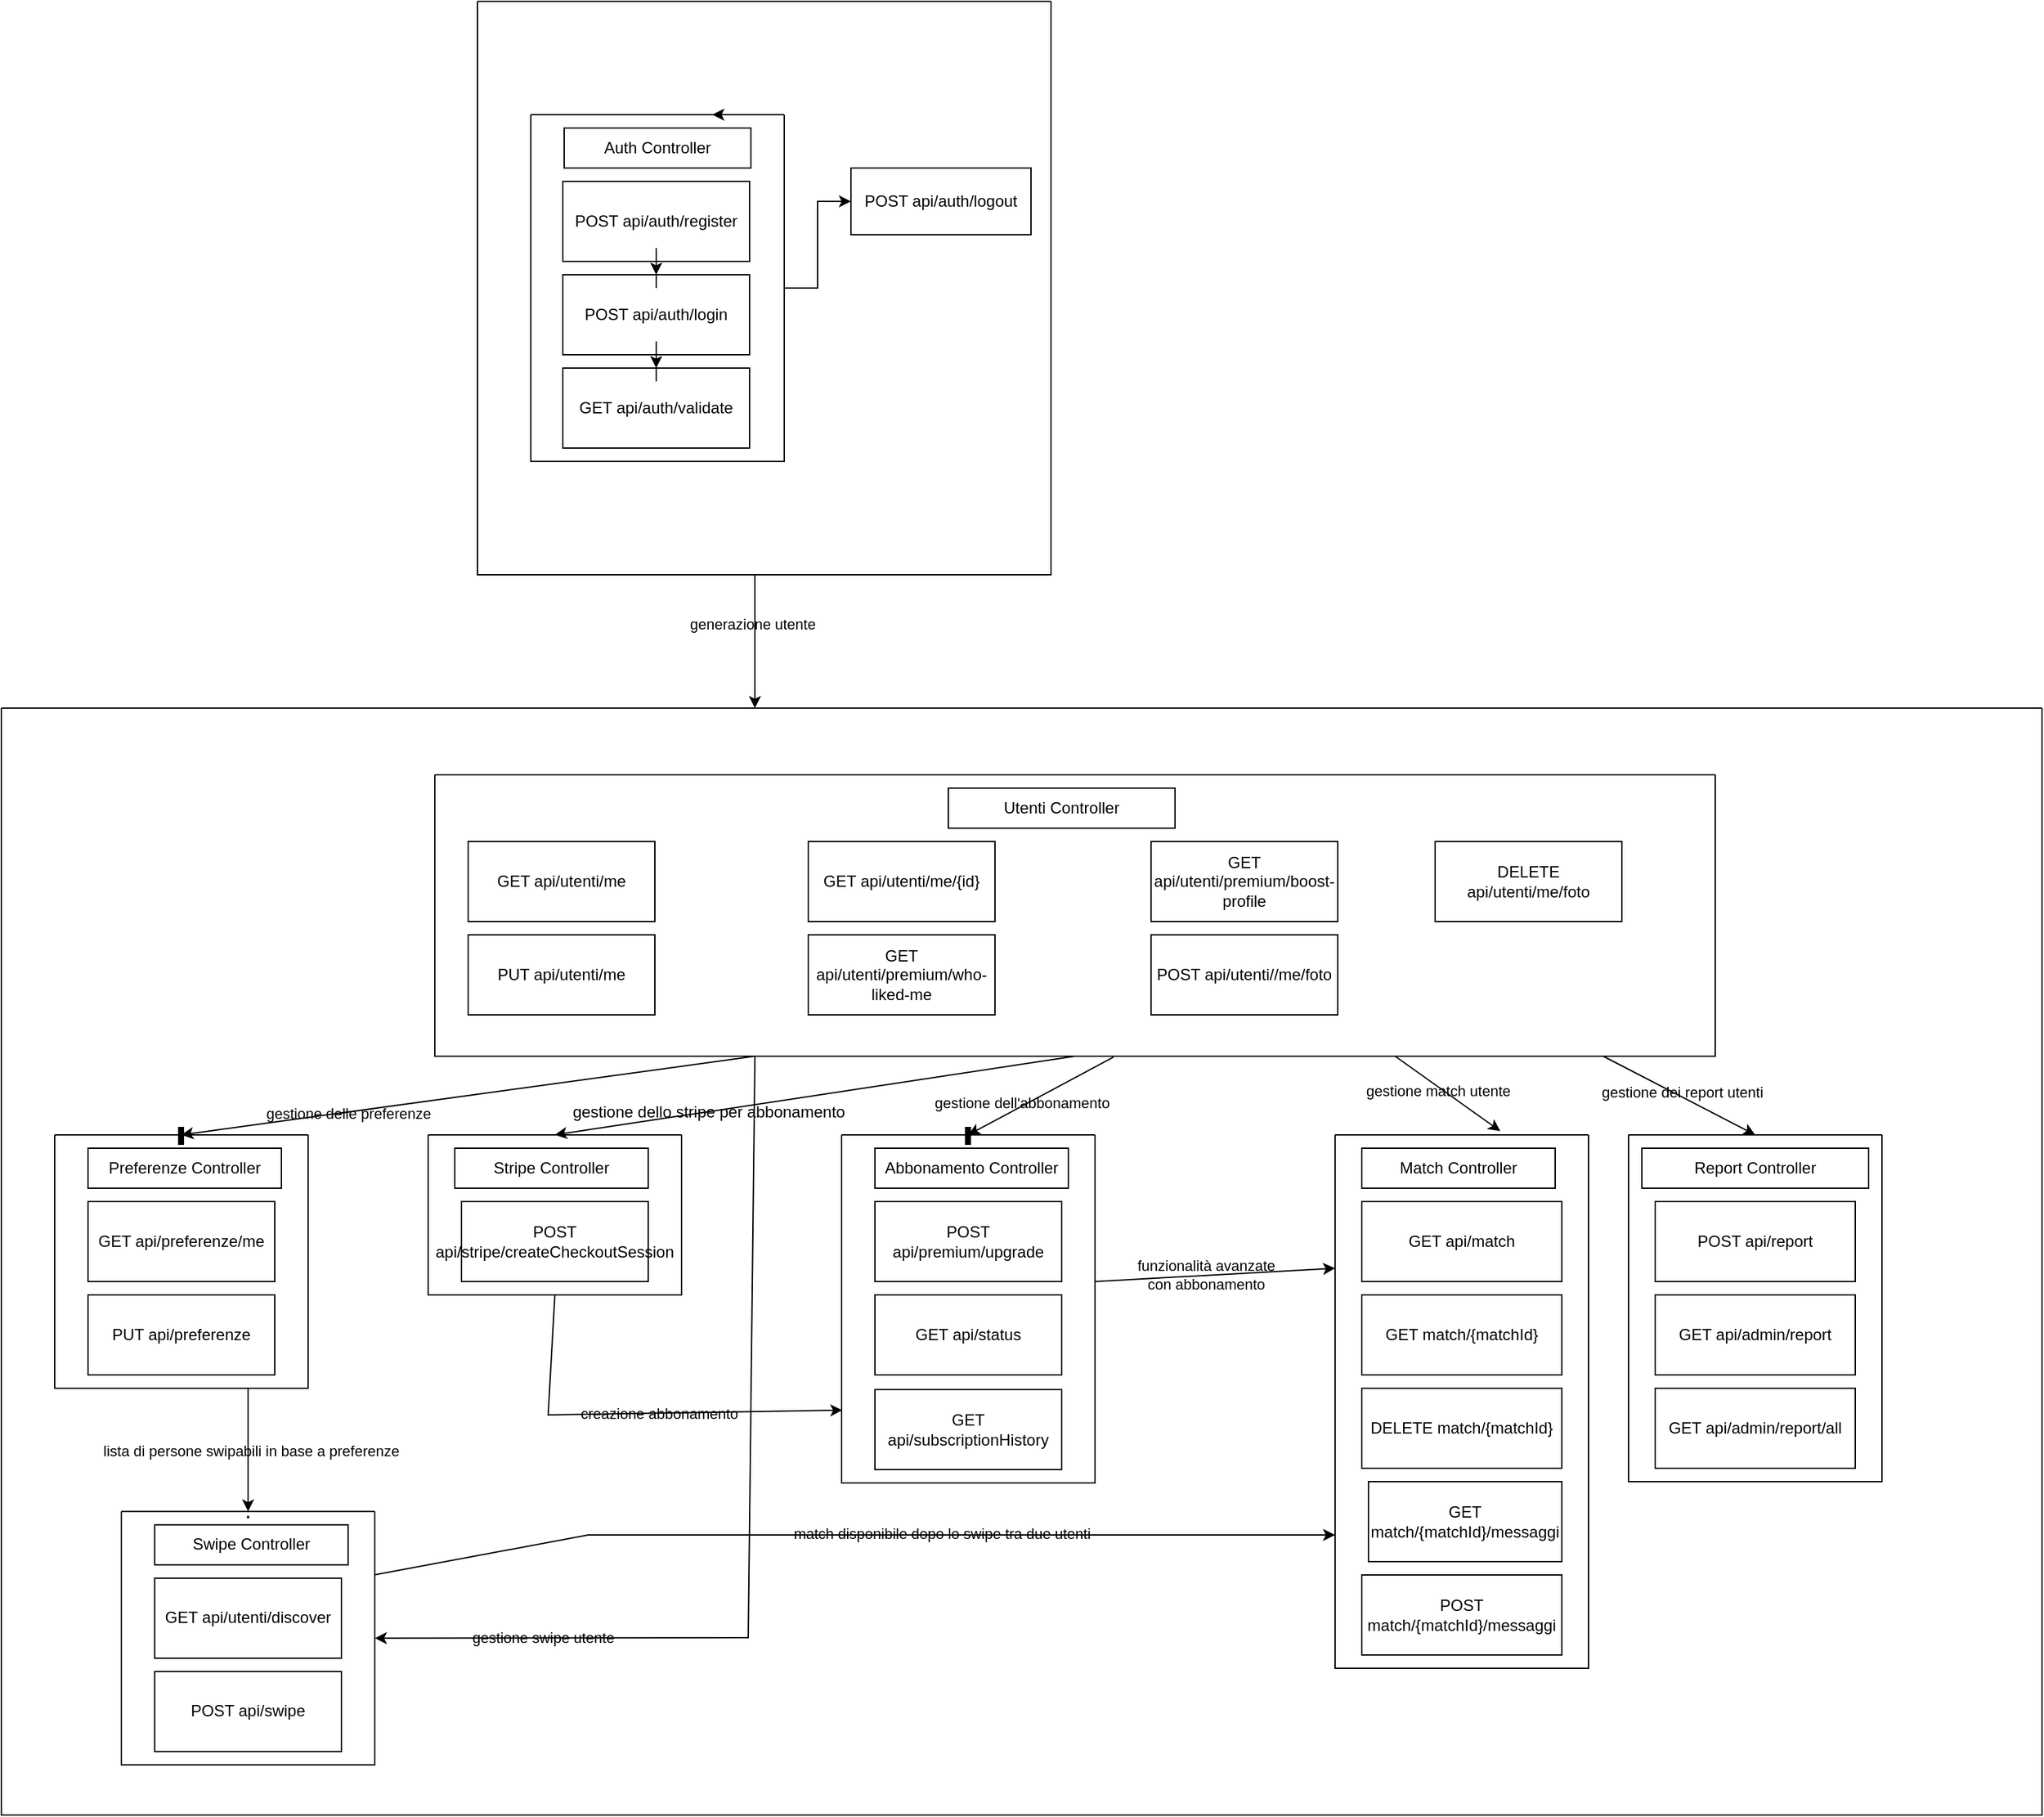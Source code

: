 <mxfile version="27.1.4">
  <diagram name="Pagina-1" id="zTd8ogNlLjzsdBJeOwFS">
    <mxGraphModel dx="1426" dy="751" grid="1" gridSize="10" guides="1" tooltips="1" connect="1" arrows="1" fold="1" page="1" pageScale="1" pageWidth="827" pageHeight="1169" math="0" shadow="0">
      <root>
        <mxCell id="0" />
        <mxCell id="1" parent="0" />
        <mxCell id="6NuOI_jfBILMdRl15yHK-2" style="edgeStyle=orthogonalEdgeStyle;rounded=0;orthogonalLoop=1;jettySize=auto;html=1;exitX=0.5;exitY=1;exitDx=0;exitDy=0;labelBackgroundColor=light-dark(default, #ffffff);" parent="1" source="6NuOI_jfBILMdRl15yHK-4" target="6NuOI_jfBILMdRl15yHK-1" edge="1">
          <mxGeometry relative="1" as="geometry">
            <Array as="points">
              <mxPoint x="605" y="450" />
            </Array>
          </mxGeometry>
        </mxCell>
        <mxCell id="tZ0k8Cin9hsQhBbYIyq4-41" value="generazione utente" style="edgeLabel;html=1;align=center;verticalAlign=middle;resizable=0;points=[];labelBackgroundColor=light-dark(default, #ffffff);" vertex="1" connectable="0" parent="6NuOI_jfBILMdRl15yHK-2">
          <mxGeometry x="-0.178" y="-2" relative="1" as="geometry">
            <mxPoint as="offset" />
          </mxGeometry>
        </mxCell>
        <mxCell id="6NuOI_jfBILMdRl15yHK-1" value="" style="swimlane;startSize=0;" parent="1" vertex="1">
          <mxGeometry x="40" y="550" width="1530" height="830" as="geometry" />
        </mxCell>
        <mxCell id="TYeEJn4T7VQLtmHj-3OH-46" value="." style="swimlane;startSize=0;" parent="6NuOI_jfBILMdRl15yHK-1" vertex="1">
          <mxGeometry x="90" y="602.42" width="190" height="190" as="geometry" />
        </mxCell>
        <mxCell id="TYeEJn4T7VQLtmHj-3OH-47" value="Swipe Controller" style="rounded=0;whiteSpace=wrap;html=1;labelBackgroundColor=light-dark(default, #ffffff);" parent="TYeEJn4T7VQLtmHj-3OH-46" vertex="1">
          <mxGeometry x="25" y="10" width="145" height="30" as="geometry" />
        </mxCell>
        <mxCell id="TYeEJn4T7VQLtmHj-3OH-48" value="POST api/swipe" style="rounded=0;whiteSpace=wrap;html=1;" parent="TYeEJn4T7VQLtmHj-3OH-46" vertex="1">
          <mxGeometry x="25" y="120" width="140" height="60" as="geometry" />
        </mxCell>
        <mxCell id="TYeEJn4T7VQLtmHj-3OH-49" value="GET api/utenti/discover" style="rounded=0;whiteSpace=wrap;html=1;labelBackgroundColor=light-dark(default, #ffffff);" parent="TYeEJn4T7VQLtmHj-3OH-46" vertex="1">
          <mxGeometry x="25" y="50" width="140" height="60" as="geometry" />
        </mxCell>
        <mxCell id="TYeEJn4T7VQLtmHj-3OH-55" style="edgeStyle=orthogonalEdgeStyle;rounded=0;orthogonalLoop=1;jettySize=auto;html=1;exitX=0.5;exitY=1;exitDx=0;exitDy=0;" parent="6NuOI_jfBILMdRl15yHK-1" source="TYeEJn4T7VQLtmHj-3OH-46" target="TYeEJn4T7VQLtmHj-3OH-46" edge="1">
          <mxGeometry relative="1" as="geometry" />
        </mxCell>
        <mxCell id="TYeEJn4T7VQLtmHj-3OH-43" value="" style="swimlane;startSize=0;labelBackgroundColor=light-dark(default, #ffffff);" parent="6NuOI_jfBILMdRl15yHK-1" vertex="1">
          <mxGeometry x="325" y="50" width="960" height="211" as="geometry" />
        </mxCell>
        <mxCell id="TYeEJn4T7VQLtmHj-3OH-44" value="Utenti Controller" style="rounded=0;whiteSpace=wrap;html=1;labelBackgroundColor=light-dark(default, #ffffff);" parent="TYeEJn4T7VQLtmHj-3OH-43" vertex="1">
          <mxGeometry x="385" y="10" width="170" height="30" as="geometry" />
        </mxCell>
        <mxCell id="TYeEJn4T7VQLtmHj-3OH-26" value="PUT api/utenti/me" style="rounded=0;whiteSpace=wrap;html=1;labelBackgroundColor=light-dark(default, #ffffff);" parent="TYeEJn4T7VQLtmHj-3OH-43" vertex="1">
          <mxGeometry x="25" y="120" width="140" height="60" as="geometry" />
        </mxCell>
        <mxCell id="TYeEJn4T7VQLtmHj-3OH-25" value="GET api/utenti/me" style="rounded=0;whiteSpace=wrap;html=1;labelBackgroundColor=light-dark(default, #ffffff);" parent="TYeEJn4T7VQLtmHj-3OH-43" vertex="1">
          <mxGeometry x="25" y="50" width="140" height="60" as="geometry" />
        </mxCell>
        <mxCell id="TYeEJn4T7VQLtmHj-3OH-27" value="GET api/utenti/me/{id}" style="rounded=0;whiteSpace=wrap;html=1;labelBackgroundColor=light-dark(default, #ffffff);" parent="TYeEJn4T7VQLtmHj-3OH-43" vertex="1">
          <mxGeometry x="280" y="50" width="140" height="60" as="geometry" />
        </mxCell>
        <mxCell id="TYeEJn4T7VQLtmHj-3OH-28" value="GET api/utenti/premium/who-liked-me" style="rounded=0;whiteSpace=wrap;html=1;labelBackgroundColor=light-dark(default, #ffffff);" parent="TYeEJn4T7VQLtmHj-3OH-43" vertex="1">
          <mxGeometry x="280" y="120" width="140" height="60" as="geometry" />
        </mxCell>
        <mxCell id="TYeEJn4T7VQLtmHj-3OH-29" value="GET api/utenti/premium/boost-profile" style="rounded=0;whiteSpace=wrap;html=1;labelBackgroundColor=light-dark(default, #ffffff);" parent="TYeEJn4T7VQLtmHj-3OH-43" vertex="1">
          <mxGeometry x="537" y="50" width="140" height="60" as="geometry" />
        </mxCell>
        <mxCell id="TYeEJn4T7VQLtmHj-3OH-30" value="POST api/utenti//me/foto" style="rounded=0;whiteSpace=wrap;html=1;labelBackgroundColor=light-dark(default, #ffffff);" parent="TYeEJn4T7VQLtmHj-3OH-43" vertex="1">
          <mxGeometry x="537" y="120" width="140" height="60" as="geometry" />
        </mxCell>
        <mxCell id="TYeEJn4T7VQLtmHj-3OH-31" value="DELETE api/utenti/me/foto" style="rounded=0;whiteSpace=wrap;html=1;labelBackgroundColor=light-dark(default, #ffffff);" parent="TYeEJn4T7VQLtmHj-3OH-43" vertex="1">
          <mxGeometry x="750" y="50" width="140" height="60" as="geometry" />
        </mxCell>
        <mxCell id="tZ0k8Cin9hsQhBbYIyq4-21" value="" style="endArrow=classic;html=1;rounded=0;entryX=0.5;entryY=0;entryDx=0;entryDy=0;labelBackgroundColor=light-dark(default, #ffffff);" edge="1" parent="TYeEJn4T7VQLtmHj-3OH-43" target="i-C67bJ2zKy4lFZnUcYV-8">
          <mxGeometry width="50" height="50" relative="1" as="geometry">
            <mxPoint x="876" y="211" as="sourcePoint" />
            <mxPoint x="926" y="161" as="targetPoint" />
          </mxGeometry>
        </mxCell>
        <mxCell id="tZ0k8Cin9hsQhBbYIyq4-34" value="gestione dei report utenti" style="edgeLabel;html=1;align=center;verticalAlign=middle;resizable=0;points=[];labelBackgroundColor=light-dark(default, #ffffff);" vertex="1" connectable="0" parent="tZ0k8Cin9hsQhBbYIyq4-21">
          <mxGeometry x="0.012" y="3" relative="1" as="geometry">
            <mxPoint as="offset" />
          </mxGeometry>
        </mxCell>
        <mxCell id="TYeEJn4T7VQLtmHj-3OH-58" value="" style="swimlane;startSize=0;labelBackgroundColor=light-dark(default, #ffffff);" parent="6NuOI_jfBILMdRl15yHK-1" vertex="1">
          <mxGeometry x="1000" y="320" width="190" height="400" as="geometry" />
        </mxCell>
        <mxCell id="TYeEJn4T7VQLtmHj-3OH-59" value="Match Controller" style="rounded=0;whiteSpace=wrap;html=1;labelBackgroundColor=light-dark(default, #ffffff);" parent="TYeEJn4T7VQLtmHj-3OH-58" vertex="1">
          <mxGeometry x="20" y="10" width="145" height="30" as="geometry" />
        </mxCell>
        <mxCell id="TYeEJn4T7VQLtmHj-3OH-60" value="GET match/{matchId}" style="rounded=0;whiteSpace=wrap;html=1;labelBackgroundColor=light-dark(default, #ffffff);" parent="TYeEJn4T7VQLtmHj-3OH-58" vertex="1">
          <mxGeometry x="20" y="120" width="150" height="60" as="geometry" />
        </mxCell>
        <mxCell id="TYeEJn4T7VQLtmHj-3OH-61" value="GET api/match" style="rounded=0;whiteSpace=wrap;html=1;labelBackgroundColor=light-dark(default, #ffffff);" parent="TYeEJn4T7VQLtmHj-3OH-58" vertex="1">
          <mxGeometry x="20" y="50" width="150" height="60" as="geometry" />
        </mxCell>
        <mxCell id="TYeEJn4T7VQLtmHj-3OH-62" value="DELETE match/{matchId}" style="rounded=0;whiteSpace=wrap;html=1;labelBackgroundColor=light-dark(default, #ffffff);" parent="TYeEJn4T7VQLtmHj-3OH-58" vertex="1">
          <mxGeometry x="20" y="190" width="150" height="60" as="geometry" />
        </mxCell>
        <mxCell id="TYeEJn4T7VQLtmHj-3OH-63" value="GET match/{matchId}/messaggi" style="rounded=0;whiteSpace=wrap;html=1;labelBackgroundColor=light-dark(default, #ffffff);" parent="TYeEJn4T7VQLtmHj-3OH-58" vertex="1">
          <mxGeometry x="25" y="260" width="145" height="60" as="geometry" />
        </mxCell>
        <mxCell id="TYeEJn4T7VQLtmHj-3OH-64" value="POST match/{matchId}/messaggi" style="rounded=0;whiteSpace=wrap;html=1;labelBackgroundColor=light-dark(default, #ffffff);" parent="TYeEJn4T7VQLtmHj-3OH-58" vertex="1">
          <mxGeometry x="20" y="330" width="150" height="60" as="geometry" />
        </mxCell>
        <mxCell id="tZ0k8Cin9hsQhBbYIyq4-1" style="edgeStyle=orthogonalEdgeStyle;rounded=0;orthogonalLoop=1;jettySize=auto;html=1;entryX=0.5;entryY=0;entryDx=0;entryDy=0;labelBackgroundColor=light-dark(default, #ffffff);" edge="1" parent="6NuOI_jfBILMdRl15yHK-1" source="6NuOI_jfBILMdRl15yHK-16" target="TYeEJn4T7VQLtmHj-3OH-46">
          <mxGeometry relative="1" as="geometry">
            <Array as="points">
              <mxPoint x="185" y="540" />
              <mxPoint x="185" y="540" />
            </Array>
          </mxGeometry>
        </mxCell>
        <mxCell id="tZ0k8Cin9hsQhBbYIyq4-36" value="lista di persone swipabili in base a preferenze" style="edgeLabel;html=1;align=center;verticalAlign=middle;resizable=0;points=[];labelBackgroundColor=light-dark(default, #ffffff);" vertex="1" connectable="0" parent="tZ0k8Cin9hsQhBbYIyq4-1">
          <mxGeometry x="0.013" y="2" relative="1" as="geometry">
            <mxPoint as="offset" />
          </mxGeometry>
        </mxCell>
        <mxCell id="6NuOI_jfBILMdRl15yHK-16" value="." style="swimlane;startSize=0;labelBackgroundColor=light-dark(default, #ffffff);" parent="6NuOI_jfBILMdRl15yHK-1" vertex="1">
          <mxGeometry x="40" y="320" width="190" height="190" as="geometry" />
        </mxCell>
        <mxCell id="6NuOI_jfBILMdRl15yHK-17" value="Preferenze Controller" style="rounded=0;whiteSpace=wrap;html=1;labelBackgroundColor=light-dark(default, #ffffff);" parent="6NuOI_jfBILMdRl15yHK-16" vertex="1">
          <mxGeometry x="25" y="10" width="145" height="30" as="geometry" />
        </mxCell>
        <mxCell id="6NuOI_jfBILMdRl15yHK-18" value="PUT api/preferenze" style="rounded=0;whiteSpace=wrap;html=1;labelBackgroundColor=light-dark(default, #ffffff);" parent="6NuOI_jfBILMdRl15yHK-16" vertex="1">
          <mxGeometry x="25" y="120" width="140" height="60" as="geometry" />
        </mxCell>
        <mxCell id="6NuOI_jfBILMdRl15yHK-19" value="GET api/preferenze/me" style="rounded=0;whiteSpace=wrap;html=1;labelBackgroundColor=light-dark(default, #ffffff);" parent="6NuOI_jfBILMdRl15yHK-16" vertex="1">
          <mxGeometry x="25" y="50" width="140" height="60" as="geometry" />
        </mxCell>
        <mxCell id="6NuOI_jfBILMdRl15yHK-20" style="edgeStyle=orthogonalEdgeStyle;rounded=0;orthogonalLoop=1;jettySize=auto;html=1;exitX=0.5;exitY=1;exitDx=0;exitDy=0;labelBackgroundColor=light-dark(default, #ffffff);" parent="6NuOI_jfBILMdRl15yHK-1" source="6NuOI_jfBILMdRl15yHK-16" target="6NuOI_jfBILMdRl15yHK-16" edge="1">
          <mxGeometry relative="1" as="geometry" />
        </mxCell>
        <mxCell id="i-C67bJ2zKy4lFZnUcYV-54" value="." style="swimlane;startSize=0;labelBackgroundColor=light-dark(default, #ffffff);" parent="6NuOI_jfBILMdRl15yHK-1" vertex="1">
          <mxGeometry x="630" y="320" width="190" height="261" as="geometry" />
        </mxCell>
        <mxCell id="i-C67bJ2zKy4lFZnUcYV-55" value="Abbonamento Controller" style="rounded=0;whiteSpace=wrap;html=1;labelBackgroundColor=light-dark(default, #ffffff);" parent="i-C67bJ2zKy4lFZnUcYV-54" vertex="1">
          <mxGeometry x="25" y="10" width="145" height="30" as="geometry" />
        </mxCell>
        <mxCell id="i-C67bJ2zKy4lFZnUcYV-56" value="GET api/status" style="rounded=0;whiteSpace=wrap;html=1;labelBackgroundColor=light-dark(default, #ffffff);" parent="i-C67bJ2zKy4lFZnUcYV-54" vertex="1">
          <mxGeometry x="25" y="120" width="140" height="60" as="geometry" />
        </mxCell>
        <mxCell id="i-C67bJ2zKy4lFZnUcYV-57" value="POST api/premium/upgrade" style="rounded=0;whiteSpace=wrap;html=1;labelBackgroundColor=light-dark(default, #ffffff);" parent="i-C67bJ2zKy4lFZnUcYV-54" vertex="1">
          <mxGeometry x="25" y="50" width="140" height="60" as="geometry" />
        </mxCell>
        <mxCell id="i-C67bJ2zKy4lFZnUcYV-59" value="GET api/subscriptionHistory" style="rounded=0;whiteSpace=wrap;html=1;labelBackgroundColor=light-dark(default, #ffffff);" parent="i-C67bJ2zKy4lFZnUcYV-54" vertex="1">
          <mxGeometry x="25" y="191" width="140" height="60" as="geometry" />
        </mxCell>
        <mxCell id="i-C67bJ2zKy4lFZnUcYV-58" style="edgeStyle=orthogonalEdgeStyle;rounded=0;orthogonalLoop=1;jettySize=auto;html=1;exitX=0.5;exitY=1;exitDx=0;exitDy=0;labelBackgroundColor=light-dark(default, #ffffff);" parent="6NuOI_jfBILMdRl15yHK-1" edge="1">
          <mxGeometry relative="1" as="geometry">
            <mxPoint x="1003.5" y="345.08" as="sourcePoint" />
            <mxPoint x="1003.5" y="345.08" as="targetPoint" />
          </mxGeometry>
        </mxCell>
        <mxCell id="TYeEJn4T7VQLtmHj-3OH-79" value="" style="swimlane;startSize=0;labelBackgroundColor=light-dark(default, #ffffff);" parent="6NuOI_jfBILMdRl15yHK-1" vertex="1">
          <mxGeometry x="320" y="320" width="190" height="120" as="geometry" />
        </mxCell>
        <mxCell id="TYeEJn4T7VQLtmHj-3OH-80" value="Stripe Controller" style="rounded=0;whiteSpace=wrap;html=1;labelBackgroundColor=light-dark(default, #ffffff);" parent="TYeEJn4T7VQLtmHj-3OH-79" vertex="1">
          <mxGeometry x="20" y="10" width="145" height="30" as="geometry" />
        </mxCell>
        <mxCell id="TYeEJn4T7VQLtmHj-3OH-82" value="POST api/stripe/createCheckoutSession" style="rounded=0;whiteSpace=wrap;html=1;labelBackgroundColor=light-dark(default, #ffffff);" parent="TYeEJn4T7VQLtmHj-3OH-79" vertex="1">
          <mxGeometry x="25" y="50" width="140" height="60" as="geometry" />
        </mxCell>
        <mxCell id="i-C67bJ2zKy4lFZnUcYV-8" value="" style="swimlane;startSize=0;labelBackgroundColor=light-dark(default, #ffffff);" parent="6NuOI_jfBILMdRl15yHK-1" vertex="1">
          <mxGeometry x="1220" y="320" width="190" height="260" as="geometry" />
        </mxCell>
        <mxCell id="i-C67bJ2zKy4lFZnUcYV-9" value="Report Controller" style="rounded=0;whiteSpace=wrap;html=1;labelBackgroundColor=light-dark(default, #ffffff);" parent="i-C67bJ2zKy4lFZnUcYV-8" vertex="1">
          <mxGeometry x="10" y="10" width="170" height="30" as="geometry" />
        </mxCell>
        <mxCell id="i-C67bJ2zKy4lFZnUcYV-10" value="GET api/admin/report" style="rounded=0;whiteSpace=wrap;html=1;labelBackgroundColor=light-dark(default, #ffffff);" parent="i-C67bJ2zKy4lFZnUcYV-8" vertex="1">
          <mxGeometry x="20" y="120" width="150" height="60" as="geometry" />
        </mxCell>
        <mxCell id="i-C67bJ2zKy4lFZnUcYV-11" value="POST api/report" style="rounded=0;whiteSpace=wrap;html=1;labelBackgroundColor=light-dark(default, #ffffff);" parent="i-C67bJ2zKy4lFZnUcYV-8" vertex="1">
          <mxGeometry x="20" y="50" width="150" height="60" as="geometry" />
        </mxCell>
        <mxCell id="i-C67bJ2zKy4lFZnUcYV-12" value="GET api/admin/report/all" style="rounded=0;whiteSpace=wrap;html=1;labelBackgroundColor=light-dark(default, #ffffff);" parent="i-C67bJ2zKy4lFZnUcYV-8" vertex="1">
          <mxGeometry x="20" y="190" width="150" height="60" as="geometry" />
        </mxCell>
        <mxCell id="tZ0k8Cin9hsQhBbYIyq4-10" value="" style="endArrow=classic;html=1;rounded=0;entryX=0.5;entryY=0;entryDx=0;entryDy=0;exitX=0.25;exitY=1;exitDx=0;exitDy=0;labelBackgroundColor=light-dark(default, #ffffff);" edge="1" parent="6NuOI_jfBILMdRl15yHK-1" source="TYeEJn4T7VQLtmHj-3OH-43" target="6NuOI_jfBILMdRl15yHK-16">
          <mxGeometry width="50" height="50" relative="1" as="geometry">
            <mxPoint x="349" y="340" as="sourcePoint" />
            <mxPoint x="399" y="290" as="targetPoint" />
          </mxGeometry>
        </mxCell>
        <mxCell id="tZ0k8Cin9hsQhBbYIyq4-24" value="gestione delle preferenze" style="edgeLabel;html=1;align=center;verticalAlign=middle;resizable=0;points=[];labelBackgroundColor=light-dark(default, #ffffff);" vertex="1" connectable="0" parent="tZ0k8Cin9hsQhBbYIyq4-10">
          <mxGeometry x="0.419" y="1" relative="1" as="geometry">
            <mxPoint as="offset" />
          </mxGeometry>
        </mxCell>
        <mxCell id="tZ0k8Cin9hsQhBbYIyq4-13" value="" style="endArrow=classic;html=1;rounded=0;entryX=0.5;entryY=0;entryDx=0;entryDy=0;exitX=0.5;exitY=1;exitDx=0;exitDy=0;labelBackgroundColor=light-dark(default, #ffffff);" edge="1" parent="6NuOI_jfBILMdRl15yHK-1" source="TYeEJn4T7VQLtmHj-3OH-43" target="TYeEJn4T7VQLtmHj-3OH-79">
          <mxGeometry width="50" height="50" relative="1" as="geometry">
            <mxPoint x="510" y="311" as="sourcePoint" />
            <mxPoint x="560" y="261" as="targetPoint" />
          </mxGeometry>
        </mxCell>
        <mxCell id="tZ0k8Cin9hsQhBbYIyq4-15" value="" style="endArrow=classic;html=1;rounded=0;entryX=0.5;entryY=0;entryDx=0;entryDy=0;exitX=0.53;exitY=1.003;exitDx=0;exitDy=0;exitPerimeter=0;labelBackgroundColor=light-dark(default, #ffffff);" edge="1" parent="6NuOI_jfBILMdRl15yHK-1" source="TYeEJn4T7VQLtmHj-3OH-43" target="i-C67bJ2zKy4lFZnUcYV-54">
          <mxGeometry width="50" height="50" relative="1" as="geometry">
            <mxPoint x="825" y="261" as="sourcePoint" />
            <mxPoint x="570" y="320" as="targetPoint" />
          </mxGeometry>
        </mxCell>
        <mxCell id="tZ0k8Cin9hsQhBbYIyq4-30" value="gestione dell&#39;abbonamento" style="edgeLabel;html=1;align=center;verticalAlign=middle;resizable=0;points=[];labelBackgroundColor=light-dark(default, #ffffff);" vertex="1" connectable="0" parent="tZ0k8Cin9hsQhBbYIyq4-15">
          <mxGeometry x="0.252" y="-2" relative="1" as="geometry">
            <mxPoint y="-1" as="offset" />
          </mxGeometry>
        </mxCell>
        <mxCell id="tZ0k8Cin9hsQhBbYIyq4-17" value="" style="endArrow=classic;html=1;rounded=0;entryX=0.652;entryY=-0.007;entryDx=0;entryDy=0;entryPerimeter=0;exitX=0.75;exitY=1;exitDx=0;exitDy=0;labelBackgroundColor=light-dark(default, #ffffff);" edge="1" parent="6NuOI_jfBILMdRl15yHK-1" source="TYeEJn4T7VQLtmHj-3OH-43" target="TYeEJn4T7VQLtmHj-3OH-58">
          <mxGeometry width="50" height="50" relative="1" as="geometry">
            <mxPoint x="750" y="320" as="sourcePoint" />
            <mxPoint x="800" y="270" as="targetPoint" />
          </mxGeometry>
        </mxCell>
        <mxCell id="tZ0k8Cin9hsQhBbYIyq4-33" value="gestione match utente" style="edgeLabel;html=1;align=center;verticalAlign=middle;resizable=0;points=[];labelBackgroundColor=light-dark(default, #ffffff);" vertex="1" connectable="0" parent="tZ0k8Cin9hsQhBbYIyq4-17">
          <mxGeometry x="-0.153" y="-3" relative="1" as="geometry">
            <mxPoint as="offset" />
          </mxGeometry>
        </mxCell>
        <mxCell id="tZ0k8Cin9hsQhBbYIyq4-18" value="" style="endArrow=classic;html=1;rounded=0;exitX=0.25;exitY=1;exitDx=0;exitDy=0;entryX=1;entryY=0.5;entryDx=0;entryDy=0;labelBackgroundColor=light-dark(default, #ffffff);" edge="1" parent="6NuOI_jfBILMdRl15yHK-1" source="TYeEJn4T7VQLtmHj-3OH-43" target="TYeEJn4T7VQLtmHj-3OH-46">
          <mxGeometry width="50" height="50" relative="1" as="geometry">
            <mxPoint x="560" y="510" as="sourcePoint" />
            <mxPoint x="610" y="460" as="targetPoint" />
            <Array as="points">
              <mxPoint x="560" y="697" />
            </Array>
          </mxGeometry>
        </mxCell>
        <mxCell id="tZ0k8Cin9hsQhBbYIyq4-39" value="gestione swipe utente" style="edgeLabel;html=1;align=center;verticalAlign=middle;resizable=0;points=[];labelBackgroundColor=light-dark(default, #ffffff);" vertex="1" connectable="0" parent="tZ0k8Cin9hsQhBbYIyq4-18">
          <mxGeometry x="0.648" relative="1" as="geometry">
            <mxPoint as="offset" />
          </mxGeometry>
        </mxCell>
        <mxCell id="tZ0k8Cin9hsQhBbYIyq4-19" value="" style="endArrow=classic;html=1;rounded=0;entryX=0.003;entryY=0.791;entryDx=0;entryDy=0;exitX=0.5;exitY=1;exitDx=0;exitDy=0;entryPerimeter=0;labelBackgroundColor=light-dark(default, #ffffff);" edge="1" parent="6NuOI_jfBILMdRl15yHK-1" source="TYeEJn4T7VQLtmHj-3OH-79" target="i-C67bJ2zKy4lFZnUcYV-54">
          <mxGeometry width="50" height="50" relative="1" as="geometry">
            <mxPoint x="510" y="390" as="sourcePoint" />
            <mxPoint x="560" y="340" as="targetPoint" />
            <Array as="points">
              <mxPoint x="410" y="530" />
            </Array>
          </mxGeometry>
        </mxCell>
        <mxCell id="tZ0k8Cin9hsQhBbYIyq4-28" value="creazione abbonamento" style="edgeLabel;html=1;align=center;verticalAlign=middle;resizable=0;points=[];labelBackgroundColor=light-dark(default, #ffffff);" vertex="1" connectable="0" parent="tZ0k8Cin9hsQhBbYIyq4-19">
          <mxGeometry x="0.114" relative="1" as="geometry">
            <mxPoint as="offset" />
          </mxGeometry>
        </mxCell>
        <mxCell id="tZ0k8Cin9hsQhBbYIyq4-20" value="" style="endArrow=classic;html=1;rounded=0;entryX=0;entryY=0.25;entryDx=0;entryDy=0;labelBackgroundColor=light-dark(default, #ffffff);" edge="1" parent="6NuOI_jfBILMdRl15yHK-1" target="TYeEJn4T7VQLtmHj-3OH-58">
          <mxGeometry width="50" height="50" relative="1" as="geometry">
            <mxPoint x="820" y="430" as="sourcePoint" />
            <mxPoint x="870" y="380" as="targetPoint" />
          </mxGeometry>
        </mxCell>
        <mxCell id="tZ0k8Cin9hsQhBbYIyq4-32" value="funzionalità avanzate&lt;br&gt;con abbonamento" style="edgeLabel;html=1;align=center;verticalAlign=middle;resizable=0;points=[];labelBackgroundColor=light-dark(default, #ffffff);" vertex="1" connectable="0" parent="tZ0k8Cin9hsQhBbYIyq4-20">
          <mxGeometry x="-0.082" y="1" relative="1" as="geometry">
            <mxPoint as="offset" />
          </mxGeometry>
        </mxCell>
        <mxCell id="tZ0k8Cin9hsQhBbYIyq4-22" value="" style="endArrow=classic;html=1;rounded=0;entryX=0;entryY=0.75;entryDx=0;entryDy=0;exitX=1;exitY=0.25;exitDx=0;exitDy=0;labelBackgroundColor=light-dark(default, #ffffff);" edge="1" parent="6NuOI_jfBILMdRl15yHK-1" source="TYeEJn4T7VQLtmHj-3OH-46" target="TYeEJn4T7VQLtmHj-3OH-58">
          <mxGeometry width="50" height="50" relative="1" as="geometry">
            <mxPoint x="230" y="490" as="sourcePoint" />
            <mxPoint x="280" y="440" as="targetPoint" />
            <Array as="points">
              <mxPoint x="440" y="620" />
            </Array>
          </mxGeometry>
        </mxCell>
        <mxCell id="tZ0k8Cin9hsQhBbYIyq4-40" value="match disponibile dopo lo swipe tra due utenti" style="edgeLabel;html=1;align=center;verticalAlign=middle;resizable=0;points=[];labelBackgroundColor=light-dark(default, #ffffff);" vertex="1" connectable="0" parent="tZ0k8Cin9hsQhBbYIyq4-22">
          <mxGeometry x="0.069" relative="1" as="geometry">
            <mxPoint x="41" y="-1" as="offset" />
          </mxGeometry>
        </mxCell>
        <mxCell id="6NuOI_jfBILMdRl15yHK-4" value="" style="swimlane;startSize=0;labelBackgroundColor=light-dark(default, #ffffff);" parent="1" vertex="1">
          <mxGeometry x="397" y="20" width="430" height="430" as="geometry" />
        </mxCell>
        <mxCell id="6NuOI_jfBILMdRl15yHK-13" style="edgeStyle=orthogonalEdgeStyle;rounded=0;orthogonalLoop=1;jettySize=auto;html=1;entryX=0;entryY=0.5;entryDx=0;entryDy=0;labelBackgroundColor=light-dark(default, #ffffff);" parent="6NuOI_jfBILMdRl15yHK-4" source="TYeEJn4T7VQLtmHj-3OH-20" target="6NuOI_jfBILMdRl15yHK-5" edge="1">
          <mxGeometry relative="1" as="geometry" />
        </mxCell>
        <mxCell id="TYeEJn4T7VQLtmHj-3OH-20" value="" style="swimlane;startSize=0;labelBackgroundColor=light-dark(default, #ffffff);" parent="6NuOI_jfBILMdRl15yHK-4" vertex="1">
          <mxGeometry x="40" y="85" width="190" height="260" as="geometry" />
        </mxCell>
        <mxCell id="TYeEJn4T7VQLtmHj-3OH-1" value="POST api/auth/register" style="rounded=0;whiteSpace=wrap;html=1;labelBackgroundColor=light-dark(default, #ffffff);" parent="TYeEJn4T7VQLtmHj-3OH-20" vertex="1">
          <mxGeometry x="24" y="50" width="140" height="60" as="geometry" />
        </mxCell>
        <mxCell id="TYeEJn4T7VQLtmHj-3OH-2" value="POST api/auth/login" style="rounded=0;whiteSpace=wrap;html=1;labelBackgroundColor=light-dark(default, #ffffff);" parent="TYeEJn4T7VQLtmHj-3OH-20" vertex="1">
          <mxGeometry x="24" y="120" width="140" height="60" as="geometry" />
        </mxCell>
        <mxCell id="TYeEJn4T7VQLtmHj-3OH-7" style="edgeStyle=orthogonalEdgeStyle;rounded=0;orthogonalLoop=1;jettySize=auto;html=1;entryX=0.5;entryY=0;entryDx=0;entryDy=0;labelBackgroundColor=light-dark(default, #ffffff);" parent="TYeEJn4T7VQLtmHj-3OH-20" source="TYeEJn4T7VQLtmHj-3OH-1" target="TYeEJn4T7VQLtmHj-3OH-2" edge="1">
          <mxGeometry relative="1" as="geometry" />
        </mxCell>
        <mxCell id="TYeEJn4T7VQLtmHj-3OH-10" value="GET api/auth/validate" style="rounded=0;whiteSpace=wrap;html=1;labelBackgroundColor=light-dark(default, #ffffff);" parent="TYeEJn4T7VQLtmHj-3OH-20" vertex="1">
          <mxGeometry x="24" y="190" width="140" height="60" as="geometry" />
        </mxCell>
        <mxCell id="TYeEJn4T7VQLtmHj-3OH-12" style="edgeStyle=orthogonalEdgeStyle;rounded=0;orthogonalLoop=1;jettySize=auto;html=1;entryX=0.5;entryY=0;entryDx=0;entryDy=0;labelBackgroundColor=light-dark(default, #ffffff);" parent="TYeEJn4T7VQLtmHj-3OH-20" source="TYeEJn4T7VQLtmHj-3OH-2" target="TYeEJn4T7VQLtmHj-3OH-10" edge="1">
          <mxGeometry relative="1" as="geometry" />
        </mxCell>
        <mxCell id="TYeEJn4T7VQLtmHj-3OH-21" value="Auth Controller" style="rounded=0;whiteSpace=wrap;html=1;labelBackgroundColor=light-dark(default, #ffffff);" parent="TYeEJn4T7VQLtmHj-3OH-20" vertex="1">
          <mxGeometry x="25" y="10" width="140" height="30" as="geometry" />
        </mxCell>
        <mxCell id="6NuOI_jfBILMdRl15yHK-11" style="edgeStyle=orthogonalEdgeStyle;rounded=0;orthogonalLoop=1;jettySize=auto;html=1;exitX=0.75;exitY=0;exitDx=0;exitDy=0;entryX=0.716;entryY=0;entryDx=0;entryDy=0;entryPerimeter=0;labelBackgroundColor=light-dark(default, #ffffff);" parent="6NuOI_jfBILMdRl15yHK-4" source="TYeEJn4T7VQLtmHj-3OH-20" target="TYeEJn4T7VQLtmHj-3OH-20" edge="1">
          <mxGeometry relative="1" as="geometry" />
        </mxCell>
        <mxCell id="6NuOI_jfBILMdRl15yHK-5" value="POST api/auth/logout" style="rounded=0;whiteSpace=wrap;html=1;labelBackgroundColor=light-dark(default, #ffffff);" parent="6NuOI_jfBILMdRl15yHK-4" vertex="1">
          <mxGeometry x="280" y="125" width="135" height="50" as="geometry" />
        </mxCell>
        <mxCell id="tZ0k8Cin9hsQhBbYIyq4-25" value="gestione dello stripe per abbonamento" style="text;html=1;align=center;verticalAlign=middle;resizable=0;points=[];autosize=1;strokeColor=none;fillColor=none;labelBackgroundColor=light-dark(default, #ffffff);" vertex="1" parent="1">
          <mxGeometry x="455" y="838" width="230" height="30" as="geometry" />
        </mxCell>
      </root>
    </mxGraphModel>
  </diagram>
</mxfile>
